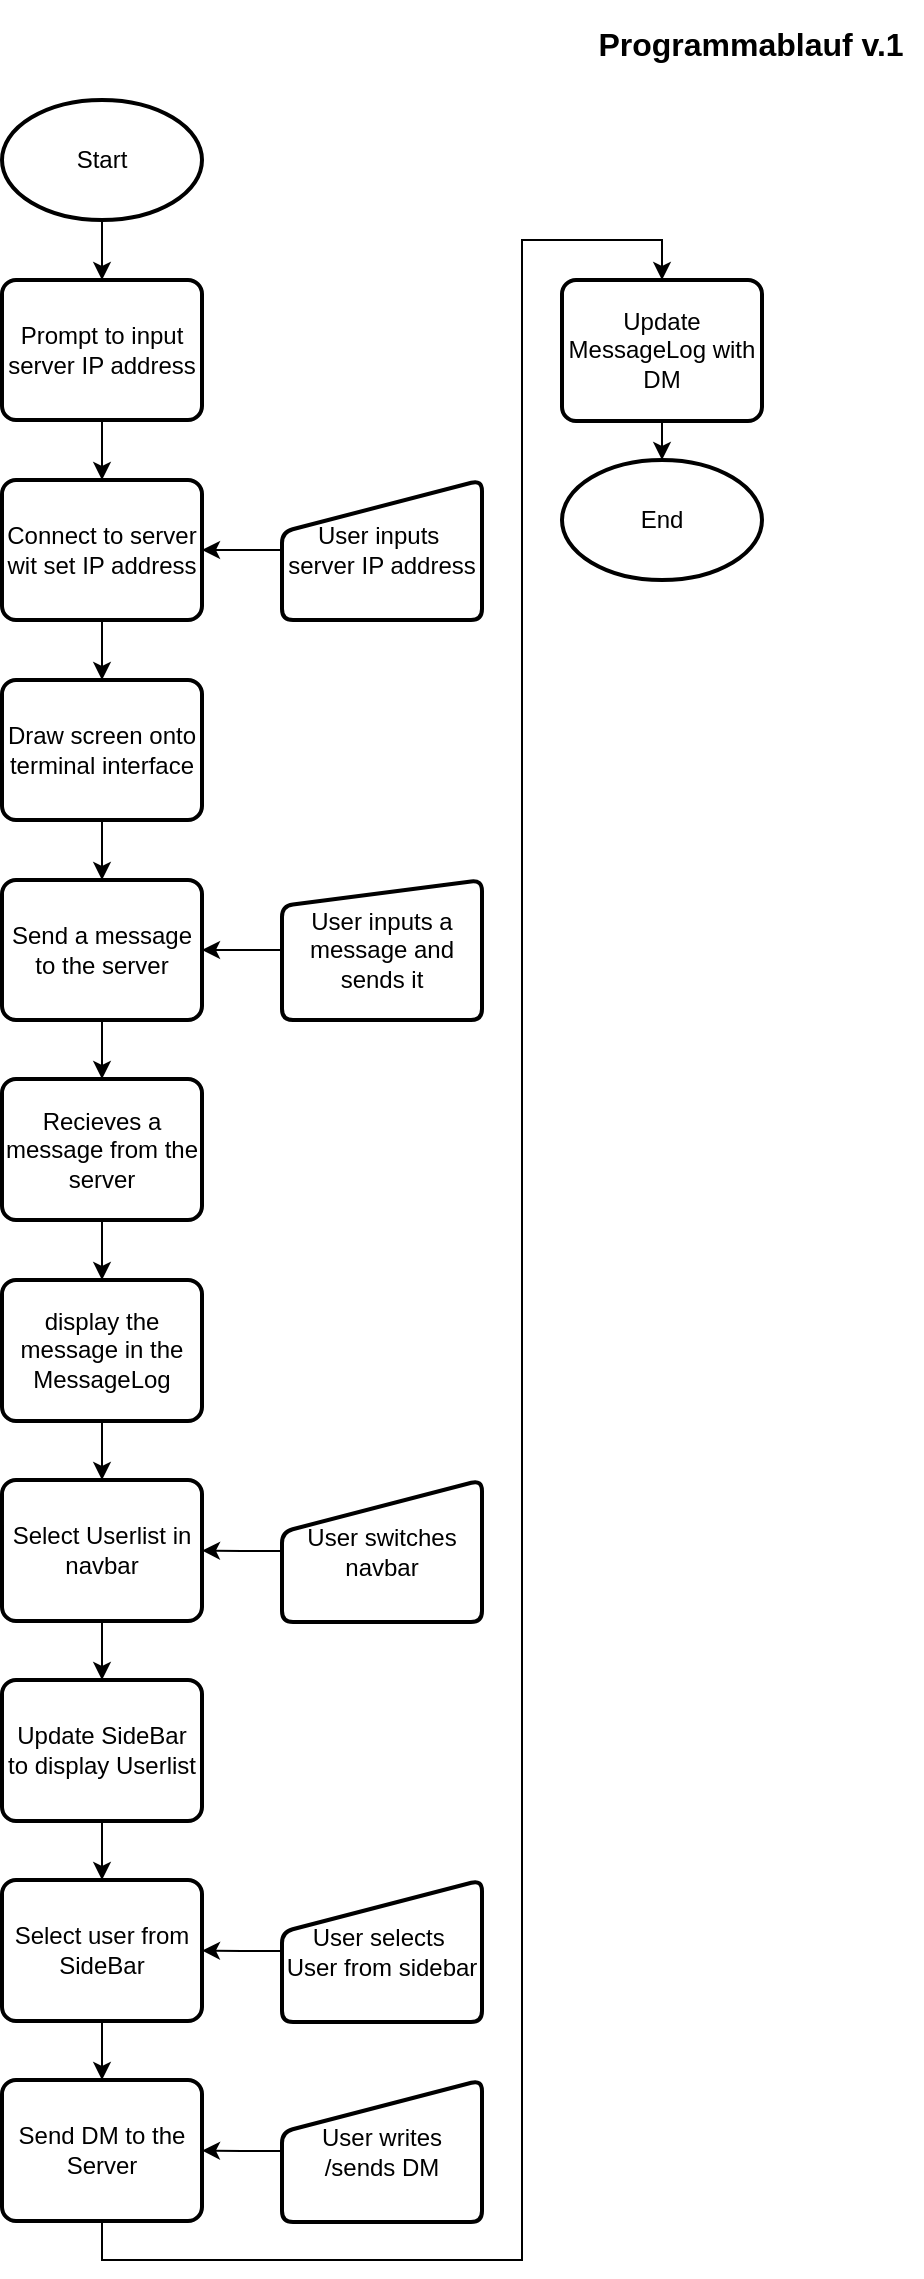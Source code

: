 <mxfile version="27.0.2">
  <diagram name="Seite-1" id="n_Q7YipYiDvb02MQNxgG">
    <mxGraphModel dx="908" dy="605" grid="1" gridSize="10" guides="1" tooltips="1" connect="1" arrows="1" fold="1" page="1" pageScale="1" pageWidth="827" pageHeight="1169" math="0" shadow="0">
      <root>
        <mxCell id="0" />
        <mxCell id="1" parent="0" />
        <mxCell id="Jw-f0ANg6_ctonJotLks-1" value="&lt;font style=&quot;font-size: 16px;&quot;&gt;Programmablauf v.1&lt;/font&gt;" style="text;strokeColor=none;fillColor=none;html=1;fontSize=24;fontStyle=1;verticalAlign=middle;align=center;" vertex="1" parent="1">
          <mxGeometry x="328" y="10" width="172" height="40" as="geometry" />
        </mxCell>
        <mxCell id="Jw-f0ANg6_ctonJotLks-44" style="edgeStyle=orthogonalEdgeStyle;rounded=0;orthogonalLoop=1;jettySize=auto;html=1;" edge="1" parent="1" source="Jw-f0ANg6_ctonJotLks-2" target="Jw-f0ANg6_ctonJotLks-3">
          <mxGeometry relative="1" as="geometry" />
        </mxCell>
        <mxCell id="Jw-f0ANg6_ctonJotLks-2" value="Start" style="strokeWidth=2;html=1;shape=mxgraph.flowchart.start_1;whiteSpace=wrap;" vertex="1" parent="1">
          <mxGeometry x="40" y="60" width="100" height="60" as="geometry" />
        </mxCell>
        <mxCell id="Jw-f0ANg6_ctonJotLks-6" style="edgeStyle=orthogonalEdgeStyle;rounded=0;orthogonalLoop=1;jettySize=auto;html=1;" edge="1" parent="1" source="Jw-f0ANg6_ctonJotLks-3" target="Jw-f0ANg6_ctonJotLks-4">
          <mxGeometry relative="1" as="geometry" />
        </mxCell>
        <mxCell id="Jw-f0ANg6_ctonJotLks-3" value="Prompt to input server IP address" style="rounded=1;whiteSpace=wrap;html=1;absoluteArcSize=1;arcSize=14;strokeWidth=2;" vertex="1" parent="1">
          <mxGeometry x="40" y="150" width="100" height="70" as="geometry" />
        </mxCell>
        <mxCell id="Jw-f0ANg6_ctonJotLks-8" style="edgeStyle=orthogonalEdgeStyle;rounded=0;orthogonalLoop=1;jettySize=auto;html=1;" edge="1" parent="1" source="Jw-f0ANg6_ctonJotLks-4" target="Jw-f0ANg6_ctonJotLks-7">
          <mxGeometry relative="1" as="geometry" />
        </mxCell>
        <mxCell id="Jw-f0ANg6_ctonJotLks-4" value="Connect to server wit set IP address" style="rounded=1;whiteSpace=wrap;html=1;absoluteArcSize=1;arcSize=14;strokeWidth=2;" vertex="1" parent="1">
          <mxGeometry x="40" y="250" width="100" height="70" as="geometry" />
        </mxCell>
        <mxCell id="Jw-f0ANg6_ctonJotLks-17" style="edgeStyle=orthogonalEdgeStyle;rounded=0;orthogonalLoop=1;jettySize=auto;html=1;" edge="1" parent="1" source="Jw-f0ANg6_ctonJotLks-7" target="Jw-f0ANg6_ctonJotLks-16">
          <mxGeometry relative="1" as="geometry" />
        </mxCell>
        <mxCell id="Jw-f0ANg6_ctonJotLks-7" value="Draw screen onto terminal interface" style="rounded=1;whiteSpace=wrap;html=1;absoluteArcSize=1;arcSize=14;strokeWidth=2;" vertex="1" parent="1">
          <mxGeometry x="40" y="350" width="100" height="70" as="geometry" />
        </mxCell>
        <mxCell id="Jw-f0ANg6_ctonJotLks-14" style="edgeStyle=orthogonalEdgeStyle;rounded=0;orthogonalLoop=1;jettySize=auto;html=1;entryX=1;entryY=0.5;entryDx=0;entryDy=0;" edge="1" parent="1" source="Jw-f0ANg6_ctonJotLks-13" target="Jw-f0ANg6_ctonJotLks-4">
          <mxGeometry relative="1" as="geometry" />
        </mxCell>
        <mxCell id="Jw-f0ANg6_ctonJotLks-13" value="User inputs&amp;nbsp;&lt;div&gt;server IP address&lt;/div&gt;" style="html=1;strokeWidth=2;shape=manualInput;whiteSpace=wrap;rounded=1;size=26;arcSize=11;" vertex="1" parent="1">
          <mxGeometry x="180" y="250" width="100" height="70" as="geometry" />
        </mxCell>
        <mxCell id="Jw-f0ANg6_ctonJotLks-18" style="edgeStyle=orthogonalEdgeStyle;rounded=0;orthogonalLoop=1;jettySize=auto;html=1;entryX=1;entryY=0.5;entryDx=0;entryDy=0;" edge="1" parent="1" source="Jw-f0ANg6_ctonJotLks-15" target="Jw-f0ANg6_ctonJotLks-16">
          <mxGeometry relative="1" as="geometry" />
        </mxCell>
        <mxCell id="Jw-f0ANg6_ctonJotLks-15" value="User inputs a message and sends it" style="html=1;strokeWidth=2;shape=manualInput;whiteSpace=wrap;rounded=1;size=13;arcSize=11;" vertex="1" parent="1">
          <mxGeometry x="180" y="450" width="100" height="70" as="geometry" />
        </mxCell>
        <mxCell id="Jw-f0ANg6_ctonJotLks-20" style="edgeStyle=orthogonalEdgeStyle;rounded=0;orthogonalLoop=1;jettySize=auto;html=1;" edge="1" parent="1" source="Jw-f0ANg6_ctonJotLks-16" target="Jw-f0ANg6_ctonJotLks-19">
          <mxGeometry relative="1" as="geometry" />
        </mxCell>
        <mxCell id="Jw-f0ANg6_ctonJotLks-16" value="Send a message to the server" style="rounded=1;whiteSpace=wrap;html=1;absoluteArcSize=1;arcSize=14;strokeWidth=2;" vertex="1" parent="1">
          <mxGeometry x="40" y="450" width="100" height="70" as="geometry" />
        </mxCell>
        <mxCell id="Jw-f0ANg6_ctonJotLks-24" style="edgeStyle=orthogonalEdgeStyle;rounded=0;orthogonalLoop=1;jettySize=auto;html=1;entryX=0.5;entryY=0;entryDx=0;entryDy=0;" edge="1" parent="1" source="Jw-f0ANg6_ctonJotLks-19" target="Jw-f0ANg6_ctonJotLks-22">
          <mxGeometry relative="1" as="geometry" />
        </mxCell>
        <mxCell id="Jw-f0ANg6_ctonJotLks-19" value="Recieves a message from the server" style="rounded=1;whiteSpace=wrap;html=1;absoluteArcSize=1;arcSize=14;strokeWidth=2;" vertex="1" parent="1">
          <mxGeometry x="40" y="549.5" width="100" height="70.5" as="geometry" />
        </mxCell>
        <mxCell id="Jw-f0ANg6_ctonJotLks-27" style="edgeStyle=orthogonalEdgeStyle;rounded=0;orthogonalLoop=1;jettySize=auto;html=1;" edge="1" parent="1" source="Jw-f0ANg6_ctonJotLks-22" target="Jw-f0ANg6_ctonJotLks-25">
          <mxGeometry relative="1" as="geometry" />
        </mxCell>
        <mxCell id="Jw-f0ANg6_ctonJotLks-22" value="display the message in the MessageLog" style="rounded=1;whiteSpace=wrap;html=1;absoluteArcSize=1;arcSize=14;strokeWidth=2;" vertex="1" parent="1">
          <mxGeometry x="40" y="650" width="100" height="70.5" as="geometry" />
        </mxCell>
        <mxCell id="Jw-f0ANg6_ctonJotLks-32" style="edgeStyle=orthogonalEdgeStyle;rounded=0;orthogonalLoop=1;jettySize=auto;html=1;entryX=0.5;entryY=0;entryDx=0;entryDy=0;" edge="1" parent="1" source="Jw-f0ANg6_ctonJotLks-25" target="Jw-f0ANg6_ctonJotLks-30">
          <mxGeometry relative="1" as="geometry" />
        </mxCell>
        <mxCell id="Jw-f0ANg6_ctonJotLks-25" value="Select Userlist in navbar" style="rounded=1;whiteSpace=wrap;html=1;absoluteArcSize=1;arcSize=14;strokeWidth=2;" vertex="1" parent="1">
          <mxGeometry x="40" y="750" width="100" height="70.5" as="geometry" />
        </mxCell>
        <mxCell id="Jw-f0ANg6_ctonJotLks-29" style="edgeStyle=orthogonalEdgeStyle;rounded=0;orthogonalLoop=1;jettySize=auto;html=1;entryX=1;entryY=0.5;entryDx=0;entryDy=0;" edge="1" parent="1" source="Jw-f0ANg6_ctonJotLks-28" target="Jw-f0ANg6_ctonJotLks-25">
          <mxGeometry relative="1" as="geometry" />
        </mxCell>
        <mxCell id="Jw-f0ANg6_ctonJotLks-28" value="User switches navbar" style="html=1;strokeWidth=2;shape=manualInput;whiteSpace=wrap;rounded=1;size=26;arcSize=11;" vertex="1" parent="1">
          <mxGeometry x="180" y="750" width="100" height="71" as="geometry" />
        </mxCell>
        <mxCell id="Jw-f0ANg6_ctonJotLks-36" style="edgeStyle=orthogonalEdgeStyle;rounded=0;orthogonalLoop=1;jettySize=auto;html=1;" edge="1" parent="1" source="Jw-f0ANg6_ctonJotLks-30" target="Jw-f0ANg6_ctonJotLks-33">
          <mxGeometry relative="1" as="geometry" />
        </mxCell>
        <mxCell id="Jw-f0ANg6_ctonJotLks-30" value="Update SideBar to display Userlist" style="rounded=1;whiteSpace=wrap;html=1;absoluteArcSize=1;arcSize=14;strokeWidth=2;" vertex="1" parent="1">
          <mxGeometry x="40" y="850" width="100" height="70.5" as="geometry" />
        </mxCell>
        <mxCell id="Jw-f0ANg6_ctonJotLks-38" style="edgeStyle=orthogonalEdgeStyle;rounded=0;orthogonalLoop=1;jettySize=auto;html=1;" edge="1" parent="1" source="Jw-f0ANg6_ctonJotLks-33" target="Jw-f0ANg6_ctonJotLks-37">
          <mxGeometry relative="1" as="geometry" />
        </mxCell>
        <mxCell id="Jw-f0ANg6_ctonJotLks-33" value="Select user from SideBar" style="rounded=1;whiteSpace=wrap;html=1;absoluteArcSize=1;arcSize=14;strokeWidth=2;" vertex="1" parent="1">
          <mxGeometry x="40" y="950" width="100" height="70.5" as="geometry" />
        </mxCell>
        <mxCell id="Jw-f0ANg6_ctonJotLks-34" style="edgeStyle=orthogonalEdgeStyle;rounded=0;orthogonalLoop=1;jettySize=auto;html=1;entryX=1;entryY=0.5;entryDx=0;entryDy=0;" edge="1" parent="1" source="Jw-f0ANg6_ctonJotLks-35" target="Jw-f0ANg6_ctonJotLks-33">
          <mxGeometry relative="1" as="geometry" />
        </mxCell>
        <mxCell id="Jw-f0ANg6_ctonJotLks-35" value="User selects&amp;nbsp;&lt;div&gt;User from sidebar&lt;/div&gt;" style="html=1;strokeWidth=2;shape=manualInput;whiteSpace=wrap;rounded=1;size=26;arcSize=11;" vertex="1" parent="1">
          <mxGeometry x="180" y="950" width="100" height="71" as="geometry" />
        </mxCell>
        <mxCell id="Jw-f0ANg6_ctonJotLks-42" style="edgeStyle=orthogonalEdgeStyle;rounded=0;orthogonalLoop=1;jettySize=auto;html=1;entryX=0.5;entryY=0;entryDx=0;entryDy=0;" edge="1" parent="1" source="Jw-f0ANg6_ctonJotLks-37" target="Jw-f0ANg6_ctonJotLks-41">
          <mxGeometry relative="1" as="geometry">
            <Array as="points">
              <mxPoint x="90" y="1140" />
              <mxPoint x="300" y="1140" />
              <mxPoint x="300" y="130" />
              <mxPoint x="370" y="130" />
            </Array>
          </mxGeometry>
        </mxCell>
        <mxCell id="Jw-f0ANg6_ctonJotLks-37" value="Send DM to the Server" style="rounded=1;whiteSpace=wrap;html=1;absoluteArcSize=1;arcSize=14;strokeWidth=2;" vertex="1" parent="1">
          <mxGeometry x="40" y="1050" width="100" height="70.5" as="geometry" />
        </mxCell>
        <mxCell id="Jw-f0ANg6_ctonJotLks-40" style="edgeStyle=orthogonalEdgeStyle;rounded=0;orthogonalLoop=1;jettySize=auto;html=1;" edge="1" parent="1" source="Jw-f0ANg6_ctonJotLks-39" target="Jw-f0ANg6_ctonJotLks-37">
          <mxGeometry relative="1" as="geometry" />
        </mxCell>
        <mxCell id="Jw-f0ANg6_ctonJotLks-39" value="User writes&lt;div&gt;/sends DM&lt;/div&gt;" style="html=1;strokeWidth=2;shape=manualInput;whiteSpace=wrap;rounded=1;size=26;arcSize=11;" vertex="1" parent="1">
          <mxGeometry x="180" y="1050" width="100" height="71" as="geometry" />
        </mxCell>
        <mxCell id="Jw-f0ANg6_ctonJotLks-45" style="edgeStyle=orthogonalEdgeStyle;rounded=0;orthogonalLoop=1;jettySize=auto;html=1;" edge="1" parent="1" source="Jw-f0ANg6_ctonJotLks-41" target="Jw-f0ANg6_ctonJotLks-43">
          <mxGeometry relative="1" as="geometry" />
        </mxCell>
        <mxCell id="Jw-f0ANg6_ctonJotLks-41" value="Update MessageLog with DM" style="rounded=1;whiteSpace=wrap;html=1;absoluteArcSize=1;arcSize=14;strokeWidth=2;" vertex="1" parent="1">
          <mxGeometry x="320" y="150" width="100" height="70.5" as="geometry" />
        </mxCell>
        <mxCell id="Jw-f0ANg6_ctonJotLks-43" value="End" style="strokeWidth=2;html=1;shape=mxgraph.flowchart.start_1;whiteSpace=wrap;" vertex="1" parent="1">
          <mxGeometry x="320" y="240" width="100" height="60" as="geometry" />
        </mxCell>
      </root>
    </mxGraphModel>
  </diagram>
</mxfile>
